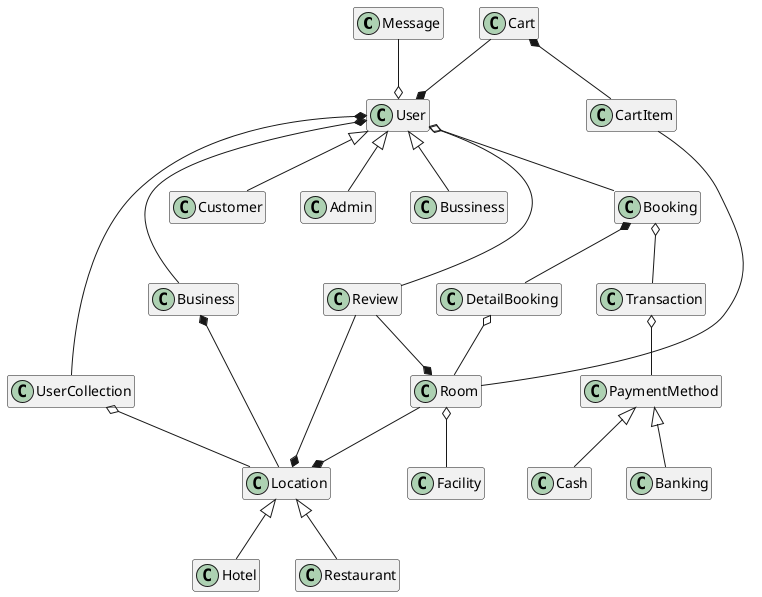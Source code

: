 @startuml
class Message {

}

class Transaction {

}

class User {
}

class UserCollection {
}

class Booking {

}

class DetailBooking {

}

class Room {

}

class PaymentMethod {

}

class Business {

}

class Facility {

}

class Location {
}

class Cart {

}

class CartItem {

}

class Review {

}


'Assocication: Tong quat
'Composition:
' Trong phan thuoc tinh cua A co chua B 
' va khi A bi xoa thi B khong the ton tai

' Agreration
' Trong phan thuoc tinh cua A co chua B 
' va khi A bi xoa thi B van co the ton tai doc lap

hide empty members
Cart *-- CartItem
Cart --*  User
CartItem -- Room
UserCollection o--  Location
User *--  UserCollection
Message --o  User
User  o--  Review
User *--  Business
Business  *--  Location
Review  --*  Room
Review  --*  Location
User o-- Booking
Booking *--  DetailBooking
Booking  o--  Transaction
DetailBooking o-- Room
Room --*  Location
Transaction  o-- PaymentMethod
Room o--  Facility
User <|-- Customer
User <|-- Admin
User <|-- Bussiness

Location <|-- Hotel
Location <|-- Restaurant

PaymentMethod <|-- Cash
PaymentMethod <|-- Banking


@enduml
